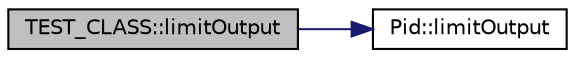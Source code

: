 digraph "TEST_CLASS::limitOutput"
{
  edge [fontname="Helvetica",fontsize="10",labelfontname="Helvetica",labelfontsize="10"];
  node [fontname="Helvetica",fontsize="10",shape=record];
  rankdir="LR";
  Node2 [label="TEST_CLASS::limitOutput",height=0.2,width=0.4,color="black", fillcolor="grey75", style="filled", fontcolor="black"];
  Node2 -> Node3 [color="midnightblue",fontsize="10",style="solid",fontname="Helvetica"];
  Node3 [label="Pid::limitOutput",height=0.2,width=0.4,color="black", fillcolor="white", style="filled",URL="$dc/de1/class_pid.html#a28a8c791f6ee5ed84709171b21d2471a"];
}
